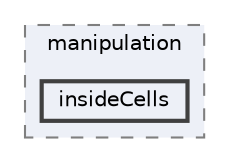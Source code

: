 digraph "applications/utilities/mesh/manipulation/insideCells"
{
 // LATEX_PDF_SIZE
  bgcolor="transparent";
  edge [fontname=Helvetica,fontsize=10,labelfontname=Helvetica,labelfontsize=10];
  node [fontname=Helvetica,fontsize=10,shape=box,height=0.2,width=0.4];
  compound=true
  subgraph clusterdir_15449a1ef4a09517cc5e2efa6b11565e {
    graph [ bgcolor="#edf0f7", pencolor="grey50", label="manipulation", fontname=Helvetica,fontsize=10 style="filled,dashed", URL="dir_15449a1ef4a09517cc5e2efa6b11565e.html",tooltip=""]
  dir_87f7b387995a6bb9c996b7511c677a9b [label="insideCells", fillcolor="#edf0f7", color="grey25", style="filled,bold", URL="dir_87f7b387995a6bb9c996b7511c677a9b.html",tooltip=""];
  }
}
